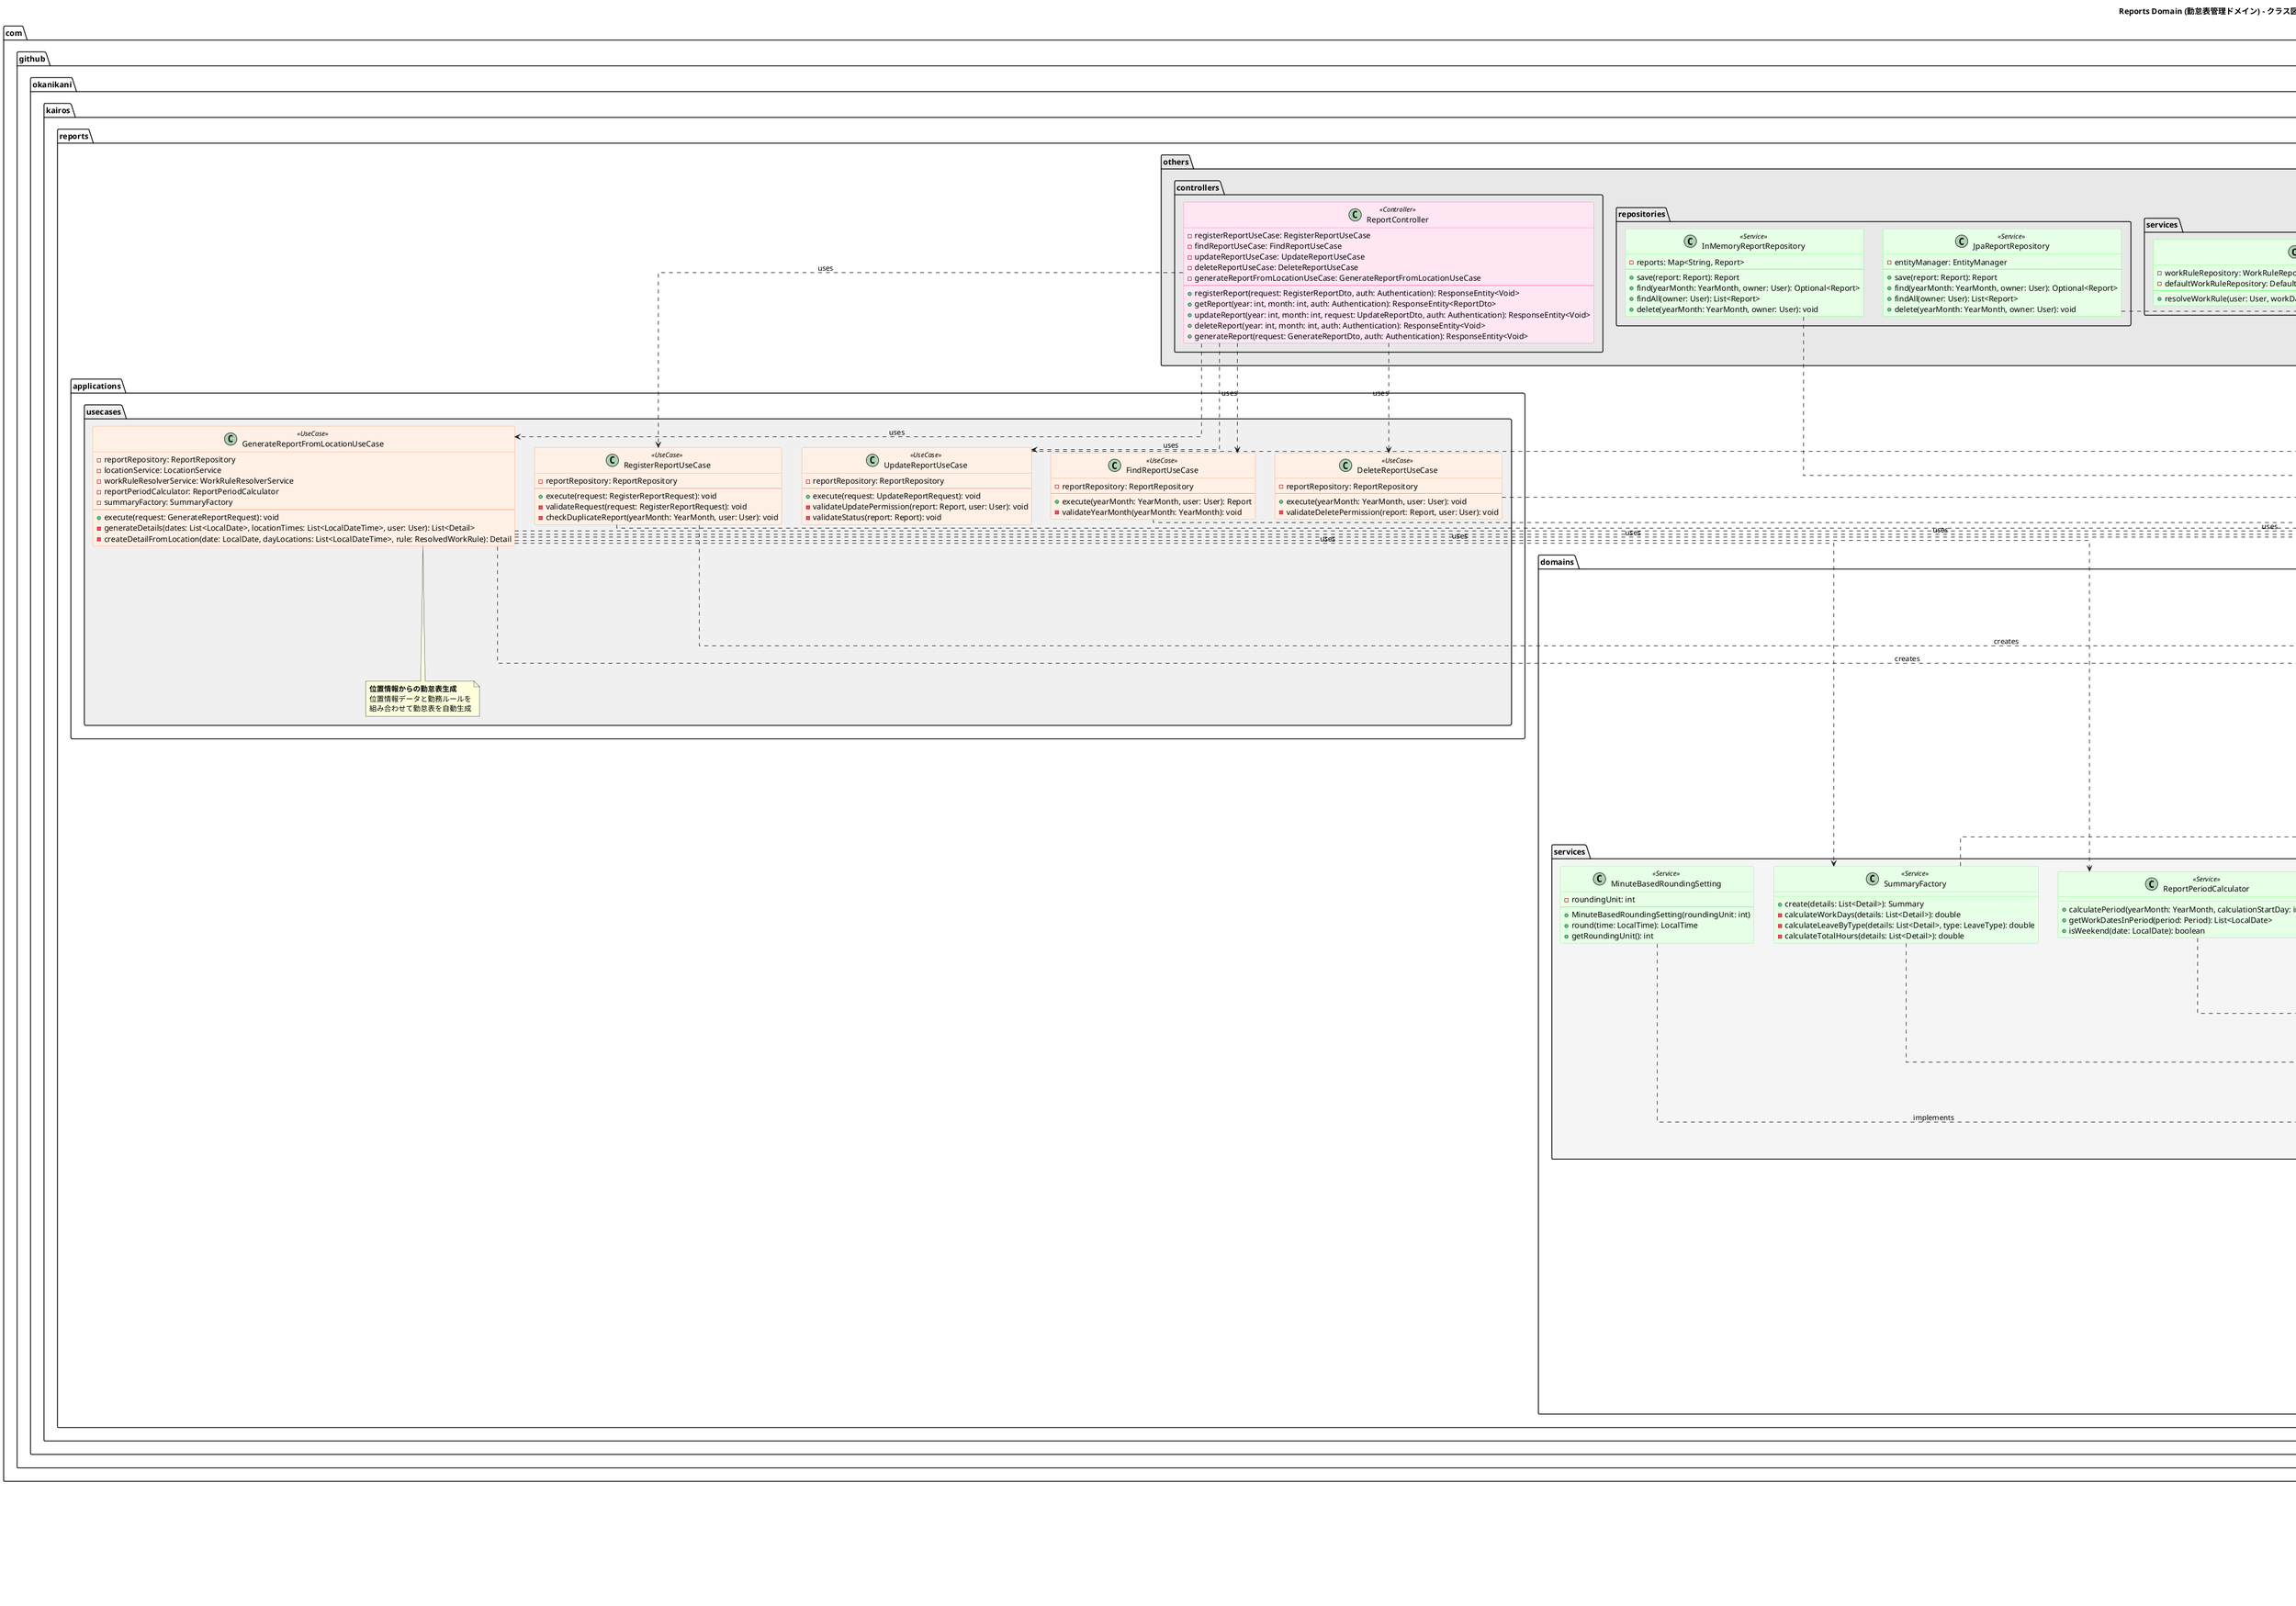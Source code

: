 @startuml reports-domain-class-diagram

!define ENTITY class
!define VALUE_OBJECT class
!define ENUM enum
!define INTERFACE interface
!define SERVICE class
!define REPOSITORY interface
!define CONTROLLER class
!define USECASE class

skinparam linetype ortho
skinparam groupInheritance 2

' Color scheme
skinparam class {
  BackgroundColor<<Entity>> #FFE6E6
  BorderColor<<Entity>> #FF6666
  BackgroundColor<<ValueObject>> #E6F3FF
  BorderColor<<ValueObject>> #6699FF
  BackgroundColor<<Enum>> #FFFACD
  BorderColor<<Enum>> #FFD700
  BackgroundColor<<Service>> #E6FFE6
  BorderColor<<Service>> #66FF66
  BackgroundColor<<Repository>> #F0F0F0
  BorderColor<<Repository>> #808080
  BackgroundColor<<Controller>> #FFE6F3
  BorderColor<<Controller>> #FF66B2
  BackgroundColor<<UseCase>> #FFF0E6
  BorderColor<<UseCase>> #FF9966
  BackgroundColor<<Interface>> #E6E6FA
  BorderColor<<Interface>> #9370DB
}

title Reports Domain (勤怠表管理ドメイン) - クラス図

package "com.github.okanikani.kairos.reports" {
  
  ' ===== Domain Models Layer =====
  package "domains.models" #FAFAFA {
    
    package "entities" {
      ENTITY Report <<Entity>> {
        - yearMonth: YearMonth
        - owner: User
        - status: ReportStatus
        - workDays: int
        - summary: Summary
        --
        + Report(yearMonth, owner, status, workDays, summary)
        + changeStatus(newStatus: ReportStatus): void
        + update(workDays: int, summary: Summary): void
        + isOwnedBy(user: User): boolean
        + canBeEditedBy(user: User): boolean
      }
      
      note right of Report
        **勤怠表エンティティ**
        月次の勤怠表を表現する中核エンティティ
        - yearMonth: 対象年月
        - owner: 所有者
        - status: 承認状態
        - workDays: 勤務日数
        - summary: 集計情報
      end note
    }
    
    package "valueobjects" {
      VALUE_OBJECT Detail <<ValueObject>> {
        - workDate: LocalDate
        - isHoliday: boolean
        - leaveType: LeaveType
        - startTime: LocalTime
        - endTime: LocalTime
        - breakHours: double
        - overtimeHours: double
        - lateNightHours: double
        - holidayWorkHours: double
        - note: String
        --
        + Detail(...)
        + calculateWorkHours(): double
        + isWorkDay(): boolean
        + hasLeave(): boolean
      }
      
      VALUE_OBJECT Summary <<ValueObject>> {
        - workDays: double
        - paidLeave: double
        - compensatoryLeave: double
        - specialLeave: double
        - absenteeism: double
        - lateCount: int
        - earlyLeaveCount: int
        - totalWorkHours: double
        - totalOvertimeHours: double
        - totalLateNightHours: double
        - totalHolidayWorkHours: double
        --
        + Summary(...)
        + getTotalLeaveDays(): double
        + getTotalAttendanceDays(): double
      }
      
      VALUE_OBJECT User <<ValueObject>> {
        - userId: String
        --
        + User(userId: String)
        + equals(other: Object): boolean
        + hashCode(): int
      }
      
      VALUE_OBJECT WorkTime <<ValueObject>> {
        - time: LocalTime
        - roundingSetting: RoundingSetting
        --
        + WorkTime(time, roundingSetting)
        + getRoundedTime(): LocalTime
        + toMinutes(): int
      }
      
      note bottom of Detail
        **勤務詳細バリューオブジェクト**
        1日分の勤務情報を表現
        - 出退勤時刻
        - 休暇種別
        - 各種勤務時間
      end note
    }
    
    package "constants" {
      ENUM LeaveType <<Enum>> {
        PAID_LEAVE
        COMPENSATORY_LEAVE
        SPECIAL_LEAVE
        ABSENTEEISM
        AM_LEAVE
        PM_LEAVE
        --
        + getDisplayName(): String
        + isFullDayLeave(): boolean
        + isHalfDayLeave(): boolean
      }
      
      ENUM ReportStatus <<Enum>> {
        DRAFT
        SUBMITTED
        APPROVED
        REJECTED
        --
        + canTransitionTo(status: ReportStatus): boolean
        + isEditable(): boolean
        + isFinal(): boolean
      }
    }
    
    package "repositories" {
      REPOSITORY ReportRepository <<Repository>> {
        + save(report: Report): Report
        + find(yearMonth: YearMonth, owner: User): Optional<Report>
        + findAll(owner: User): List<Report>
        + delete(yearMonth: YearMonth, owner: User): void
        + existsByYearMonthAndOwner(yearMonth: YearMonth, owner: User): boolean
      }
    }
  }
  
  ' ===== Domain Services Layer =====
  package "domains.services" #F5F5F5 {
    
    INTERFACE LocationService <<Interface>> {
      + getLocationRecordTimes(yearMonth: YearMonth, user: User): List<LocalDateTime>
    }
    
    INTERFACE WorkRuleResolverService <<Interface>> {
      + resolveWorkRule(user: User, workDate: LocalDate, location: Optional<LocationInfo>): ResolvedWorkRule
    }
    
    SERVICE ReportPeriodCalculator <<Service>> {
      + calculatePeriod(yearMonth: YearMonth, calculationStartDay: int): Period
      + getWorkDatesInPeriod(period: Period): List<LocalDate>
      + isWeekend(date: LocalDate): boolean
    }
    
    SERVICE SummaryFactory <<Service>> {
      + create(details: List<Detail>): Summary
      - calculateWorkDays(details: List<Detail>): double
      - calculateLeaveByType(details: List<Detail>, type: LeaveType): double
      - calculateTotalHours(details: List<Detail>): double
    }
    
    INTERFACE RoundingSetting <<Interface>> {
      + round(time: LocalTime): LocalTime
      + getRoundingUnit(): int
    }
    
    SERVICE MinuteBasedRoundingSetting <<Service>> {
      - roundingUnit: int
      --
      + MinuteBasedRoundingSetting(roundingUnit: int)
      + round(time: LocalTime): LocalTime
      + getRoundingUnit(): int
    }
    
    note right of LocationService
      **Anti-Corruption Layer**
      Locations ドメインへのインターフェース
      勤怠表ドメインから位置情報を
      取得するための抽象化層
    end note
    
    note right of WorkRuleResolverService
      **Anti-Corruption Layer**
      Rules ドメインへのインターフェース
      勤務ルールを解決するための
      抽象化層
    end note
  }
  
  ' ===== Application Services Layer =====
  package "applications.usecases" #F0F0F0 {
    
    USECASE RegisterReportUseCase <<UseCase>> {
      - reportRepository: ReportRepository
      --
      + execute(request: RegisterReportRequest): void
      - validateRequest(request: RegisterReportRequest): void
      - checkDuplicateReport(yearMonth: YearMonth, user: User): void
    }
    
    USECASE FindReportUseCase <<UseCase>> {
      - reportRepository: ReportRepository
      --
      + execute(yearMonth: YearMonth, user: User): Report
      - validateYearMonth(yearMonth: YearMonth): void
    }
    
    USECASE UpdateReportUseCase <<UseCase>> {
      - reportRepository: ReportRepository
      --
      + execute(request: UpdateReportRequest): void
      - validateUpdatePermission(report: Report, user: User): void
      - validateStatus(report: Report): void
    }
    
    USECASE DeleteReportUseCase <<UseCase>> {
      - reportRepository: ReportRepository
      --
      + execute(yearMonth: YearMonth, user: User): void
      - validateDeletePermission(report: Report, user: User): void
    }
    
    USECASE GenerateReportFromLocationUseCase <<UseCase>> {
      - reportRepository: ReportRepository
      - locationService: LocationService
      - workRuleResolverService: WorkRuleResolverService
      - reportPeriodCalculator: ReportPeriodCalculator
      - summaryFactory: SummaryFactory
      --
      + execute(request: GenerateReportRequest): void
      - generateDetails(dates: List<LocalDate>, locationTimes: List<LocalDateTime>, user: User): List<Detail>
      - createDetailFromLocation(date: LocalDate, dayLocations: List<LocalDateTime>, rule: ResolvedWorkRule): Detail
    }
    
    note bottom of GenerateReportFromLocationUseCase
      **位置情報からの勤怠表生成**
      位置情報データと勤務ルールを
      組み合わせて勤怠表を自動生成
    end note
  }
  
  ' ===== Interface Adapters Layer =====
  package "others" #E8E8E8 {
    
    package "controllers" {
      CONTROLLER ReportController <<Controller>> {
        - registerReportUseCase: RegisterReportUseCase
        - findReportUseCase: FindReportUseCase
        - updateReportUseCase: UpdateReportUseCase
        - deleteReportUseCase: DeleteReportUseCase
        - generateReportFromLocationUseCase: GenerateReportFromLocationUseCase
        --
        + registerReport(request: RegisterReportDto, auth: Authentication): ResponseEntity<Void>
        + getReport(year: int, month: int, auth: Authentication): ResponseEntity<ReportDto>
        + updateReport(year: int, month: int, request: UpdateReportDto, auth: Authentication): ResponseEntity<Void>
        + deleteReport(year: int, month: int, auth: Authentication): ResponseEntity<Void>
        + generateReport(request: GenerateReportDto, auth: Authentication): ResponseEntity<Void>
      }
    }
    
    package "repositories" {
      SERVICE JpaReportRepository <<Service>> {
        - entityManager: EntityManager
        --
        + save(report: Report): Report
        + find(yearMonth: YearMonth, owner: User): Optional<Report>
        + findAll(owner: User): List<Report>
        + delete(yearMonth: YearMonth, owner: User): void
      }
      
      SERVICE InMemoryReportRepository <<Service>> {
        - reports: Map<String, Report>
        --
        + save(report: Report): Report
        + find(yearMonth: YearMonth, owner: User): Optional<Report>
        + findAll(owner: User): List<Report>
        + delete(yearMonth: YearMonth, owner: User): void
      }
    }
    
    package "services" {
      SERVICE LocationServiceImpl <<Service>> {
        - locationRepository: LocationRepository
        --
        + getLocationRecordTimes(yearMonth: YearMonth, user: User): List<LocalDateTime>
      }
      
      SERVICE WorkRuleResolverServiceImpl <<Service>> {
        - workRuleRepository: WorkRuleRepository
        - defaultWorkRuleRepository: DefaultWorkRuleRepository
        --
        + resolveWorkRule(user: User, workDate: LocalDate, location: Optional<LocationInfo>): ResolvedWorkRule
      }
    }
  }
}

' ===== Relationships =====

' Entity relationships
Report --> Summary : has
Report --> User : owner
Report --> ReportStatus : status

' Value Object relationships
Detail --> LeaveType : leaveType
WorkTime --> RoundingSetting : uses
Summary ..> Detail : "created from"

' Service relationships
MinuteBasedRoundingSetting ..|> RoundingSetting : implements
SummaryFactory ..> Summary : creates
SummaryFactory ..> Detail : uses
ReportPeriodCalculator ..> "Period" : creates

' Use Case relationships
RegisterReportUseCase ..> ReportRepository : uses
RegisterReportUseCase ..> Report : creates
FindReportUseCase ..> ReportRepository : uses
UpdateReportUseCase ..> ReportRepository : uses
DeleteReportUseCase ..> ReportRepository : uses

GenerateReportFromLocationUseCase ..> ReportRepository : uses
GenerateReportFromLocationUseCase ..> LocationService : uses
GenerateReportFromLocationUseCase ..> WorkRuleResolverService : uses
GenerateReportFromLocationUseCase ..> ReportPeriodCalculator : uses
GenerateReportFromLocationUseCase ..> SummaryFactory : uses
GenerateReportFromLocationUseCase ..> Report : creates

' Controller relationships
ReportController ..> RegisterReportUseCase : uses
ReportController ..> FindReportUseCase : uses
ReportController ..> UpdateReportUseCase : uses
ReportController ..> DeleteReportUseCase : uses
ReportController ..> GenerateReportFromLocationUseCase : uses

' Repository implementations
JpaReportRepository ..|> ReportRepository : implements
InMemoryReportRepository ..|> ReportRepository : implements

' Service implementations
LocationServiceImpl ..|> LocationService : implements
WorkRuleResolverServiceImpl ..|> WorkRuleResolverService : implements

' Legend
legend right
  |= 記号 |= 意味 |
  | <<Entity>> | エンティティ |
  | <<ValueObject>> | バリューオブジェクト |
  | <<Enum>> | 列挙型 |
  | <<Service>> | ドメインサービス |
  | <<UseCase>> | ユースケース |
  | <<Repository>> | リポジトリインターフェース |
  | <<Controller>> | RESTコントローラー |
  | <<Interface>> | インターフェース |
endlegend

@enduml